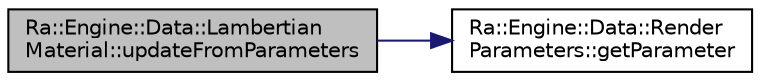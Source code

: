 digraph "Ra::Engine::Data::LambertianMaterial::updateFromParameters"
{
 // INTERACTIVE_SVG=YES
 // LATEX_PDF_SIZE
  edge [fontname="Helvetica",fontsize="10",labelfontname="Helvetica",labelfontsize="10"];
  node [fontname="Helvetica",fontsize="10",shape=record];
  rankdir="LR";
  Node1 [label="Ra::Engine::Data::Lambertian\lMaterial::updateFromParameters",height=0.2,width=0.4,color="black", fillcolor="grey75", style="filled", fontcolor="black",tooltip="Update the attributes of the ShaderParameterProvider to their actual values stored in the renderParam..."];
  Node1 -> Node2 [color="midnightblue",fontsize="10",style="solid",fontname="Helvetica"];
  Node2 [label="Ra::Engine::Data::Render\lParameters::getParameter",height=0.2,width=0.4,color="black", fillcolor="white", style="filled",URL="$classRa_1_1Engine_1_1Data_1_1RenderParameters.html#a4925c5ad9c53cf21012146fc3fb41b17",tooltip=" "];
}
